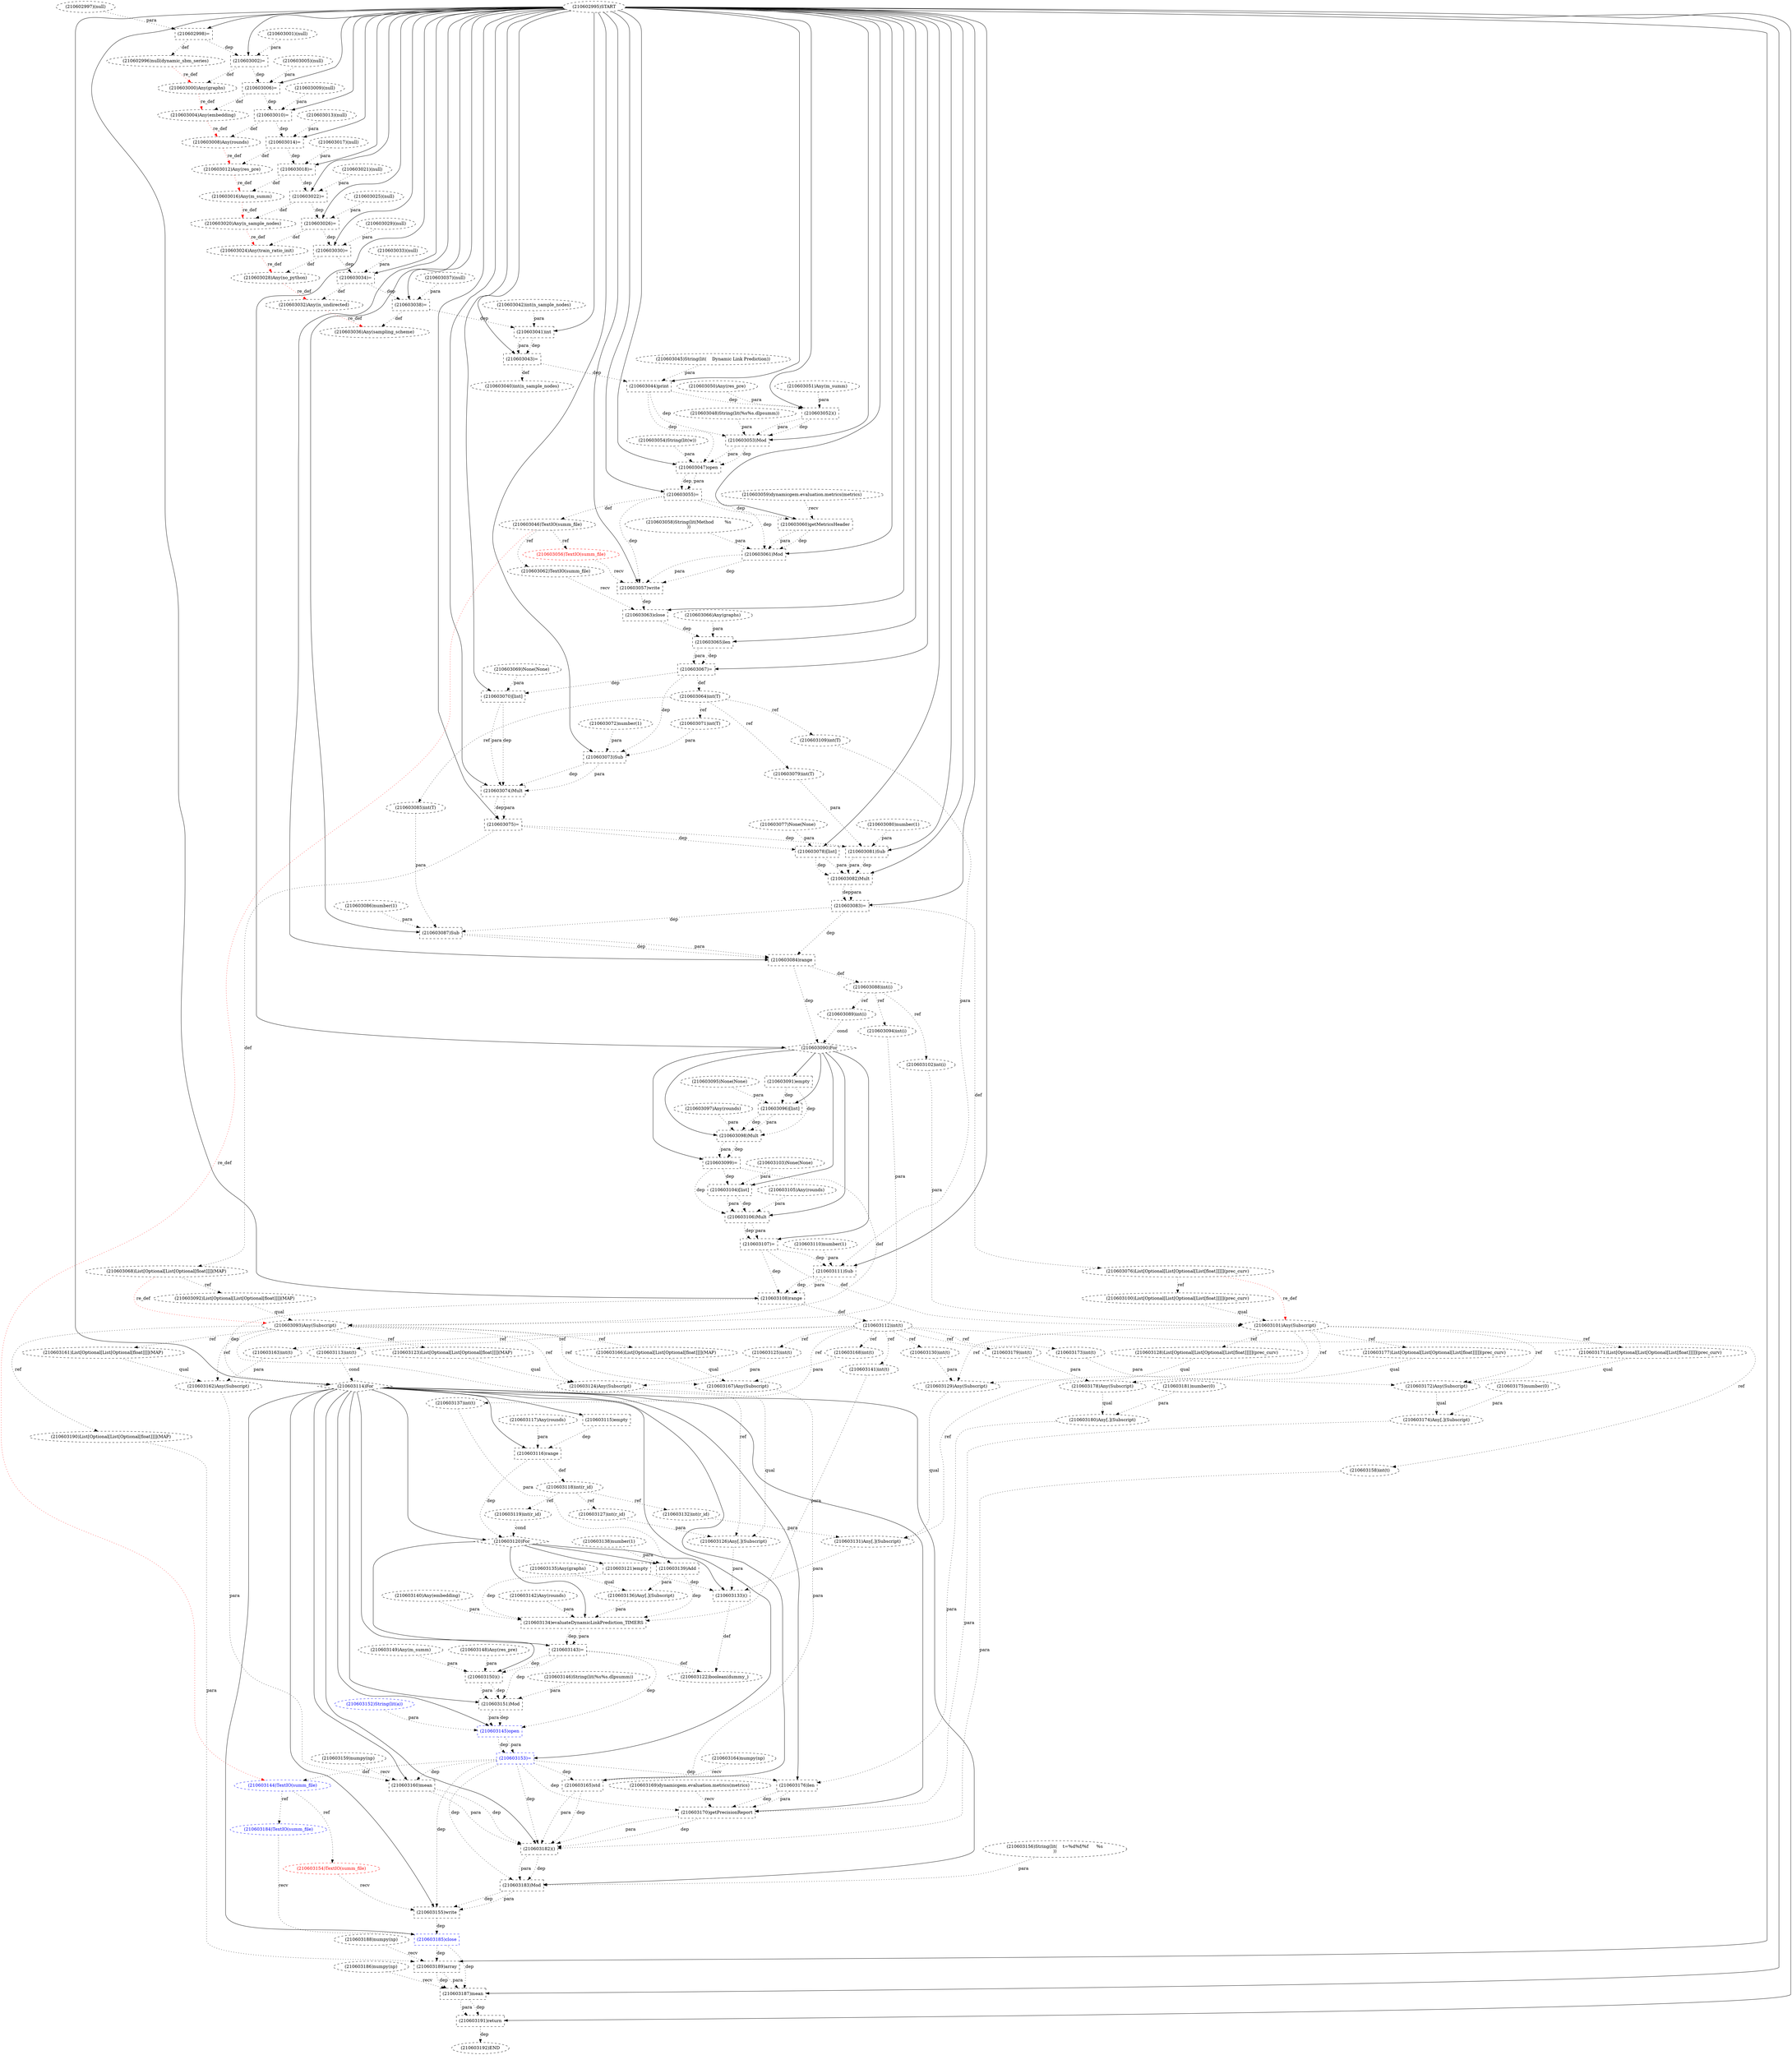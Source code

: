 digraph G {
1 [label="(210603042)int(n_sample_nodes)" shape=ellipse style=dashed]
2 [label="(210603102)int(i)" shape=ellipse style=dashed]
3 [label="(210603081)Sub" shape=box style=dashed]
4 [label="(210603103)None(None)" shape=ellipse style=dashed]
5 [label="(210603135)Any(graphs)" shape=ellipse style=dashed]
6 [label="(210603037)(null)" shape=ellipse style=dashed]
7 [label="(210603097)Any(rounds)" shape=ellipse style=dashed]
8 [label="(210603188)numpy(np)" shape=ellipse style=dashed]
9 [label="(210603141)int(t)" shape=ellipse style=dashed]
10 [label="(210603106)Mult" shape=box style=dashed]
11 [label="(210603129)Any(Subscript)" shape=ellipse style=dashed]
12 [label="(210603144)TextIO(summ_file)" shape=ellipse style=dashed color=blue fontcolor=blue]
13 [label="(210603028)Any(no_python)" shape=ellipse style=dashed]
14 [label="(210603096)[list]" shape=box style=dashed]
15 [label="(210603153)=" shape=box style=dashed color=blue fontcolor=blue]
16 [label="(210603162)Any(Subscript)" shape=ellipse style=dashed]
17 [label="(210603152)String(lit(a))" shape=ellipse style=dashed color=blue fontcolor=blue]
18 [label="(210603038)=" shape=box style=dashed]
19 [label="(210603107)=" shape=box style=dashed]
20 [label="(210603184)TextIO(summ_file)" shape=ellipse style=dashed color=blue fontcolor=blue]
21 [label="(210602998)=" shape=box style=dashed]
22 [label="(210603067)=" shape=box style=dashed]
23 [label="(210603072)number(1)" shape=ellipse style=dashed]
24 [label="(210603089)int(i)" shape=ellipse style=dashed]
25 [label="(210603119)int(r_id)" shape=ellipse style=dashed]
26 [label="(210603169)dynamicgem.evaluation.metrics(metrics)" shape=ellipse style=dashed]
27 [label="(210603001)(null)" shape=ellipse style=dashed]
28 [label="(210603109)int(T)" shape=ellipse style=dashed]
29 [label="(210603125)int(t)" shape=ellipse style=dashed]
30 [label="(210603045)String(lit(	Dynamic Link Prediction))" shape=ellipse style=dashed]
31 [label="(210603138)number(1)" shape=ellipse style=dashed]
32 [label="(210603171)List[Optional[List[Optional[List[float]]]]](prec_curv)" shape=ellipse style=dashed]
33 [label="(210603181)number(0)" shape=ellipse style=dashed]
34 [label="(210603054)String(lit(w))" shape=ellipse style=dashed color=black fontcolor=black]
35 [label="(210603032)Any(is_undirected)" shape=ellipse style=dashed]
36 [label="(210603022)=" shape=box style=dashed]
37 [label="(210603025)(null)" shape=ellipse style=dashed]
38 [label="(210603084)range" shape=box style=dashed]
39 [label="(210603123)List[Optional[List[Optional[float]]]](MAP)" shape=ellipse style=dashed]
40 [label="(210603090)For" shape=diamond style=dashed]
41 [label="(210603156)String(lit(	t=%d%f/%f	%s
))" shape=ellipse style=dashed]
42 [label="(210603040)int(n_sample_nodes)" shape=ellipse style=dashed]
43 [label="(210603092)List[Optional[List[Optional[float]]]](MAP)" shape=ellipse style=dashed]
44 [label="(210603140)Any(embedding)" shape=ellipse style=dashed]
45 [label="(210603160)mean" shape=box style=dashed]
46 [label="(210603187)mean" shape=box style=dashed]
47 [label="(210603036)Any(sampling_scheme)" shape=ellipse style=dashed]
48 [label="(210603082)Mult" shape=box style=dashed]
49 [label="(210603159)numpy(np)" shape=ellipse style=dashed]
50 [label="(210603018)=" shape=box style=dashed]
51 [label="(210603165)std" shape=box style=dashed]
52 [label="(210603192)END" style=dashed]
53 [label="(210603088)int(i)" shape=ellipse style=dashed]
54 [label="(210603146)String(lit(%s%s.dlpsumm))" shape=ellipse style=dashed]
55 [label="(210603098)Mult" shape=box style=dashed]
56 [label="(210603029)(null)" shape=ellipse style=dashed]
57 [label="(210603078)[list]" shape=box style=dashed]
58 [label="(210603101)Any(Subscript)" shape=ellipse style=dashed]
59 [label="(210603056)TextIO(summ_file)" shape=ellipse style=dashed color=red fontcolor=red]
60 [label="(210603180)Any[.](Subscript)" shape=ellipse style=dashed]
61 [label="(210603145)open" shape=box style=dashed color=blue fontcolor=blue]
62 [label="(210603139)Add" shape=box style=dashed]
63 [label="(210603137)int(t)" shape=ellipse style=dashed]
64 [label="(210602995)START" style=dashed]
65 [label="(210603012)Any(res_pre)" shape=ellipse style=dashed]
66 [label="(210603046)TextIO(summ_file)" shape=ellipse style=dashed color=black fontcolor=black]
67 [label="(210603104)[list]" shape=box style=dashed]
68 [label="(210603075)=" shape=box style=dashed]
69 [label="(210603191)return" shape=box style=dashed]
70 [label="(210603055)=" shape=box style=dashed color=black fontcolor=black]
71 [label="(210603099)=" shape=box style=dashed]
72 [label="(210603179)int(t)" shape=ellipse style=dashed]
73 [label="(210603076)List[Optional[List[Optional[List[float]]]]](prec_curv)" shape=ellipse style=dashed]
74 [label="(210603161)List[Optional[List[Optional[float]]]](MAP)" shape=ellipse style=dashed]
75 [label="(210603116)range" shape=box style=dashed]
76 [label="(210603021)(null)" shape=ellipse style=dashed]
77 [label="(210603173)int(t)" shape=ellipse style=dashed]
78 [label="(210603183)Mod" shape=box style=dashed]
79 [label="(210603016)Any(m_summ)" shape=ellipse style=dashed]
80 [label="(210603105)Any(rounds)" shape=ellipse style=dashed]
81 [label="(210603063)close" shape=box style=dashed color=black fontcolor=black]
82 [label="(210603113)int(t)" shape=ellipse style=dashed]
83 [label="(210603128)List[Optional[List[Optional[List[float]]]]](prec_curv)" shape=ellipse style=dashed]
84 [label="(210603167)Any(Subscript)" shape=ellipse style=dashed]
85 [label="(210603073)Sub" shape=box style=dashed]
86 [label="(210603071)int(T)" shape=ellipse style=dashed]
87 [label="(210603163)int(t)" shape=ellipse style=dashed]
88 [label="(210603010)=" shape=box style=dashed]
89 [label="(210603017)(null)" shape=ellipse style=dashed]
90 [label="(210603154)TextIO(summ_file)" shape=ellipse style=dashed color=red fontcolor=red]
91 [label="(210603094)int(i)" shape=ellipse style=dashed]
92 [label="(210603182)()" shape=box style=dashed]
93 [label="(210603114)For" shape=diamond style=dashed]
94 [label="(210603118)int(r_id)" shape=ellipse style=dashed]
95 [label="(210603033)(null)" shape=ellipse style=dashed]
96 [label="(210603117)Any(rounds)" shape=ellipse style=dashed]
97 [label="(210603087)Sub" shape=box style=dashed]
98 [label="(210603124)Any(Subscript)" shape=ellipse style=dashed]
99 [label="(210603057)write" shape=box style=dashed]
100 [label="(210603000)Any(graphs)" shape=ellipse style=dashed]
101 [label="(210603083)=" shape=box style=dashed]
102 [label="(210603108)range" shape=box style=dashed]
103 [label="(210603142)Any(rounds)" shape=ellipse style=dashed]
104 [label="(210603149)Any(m_summ)" shape=ellipse style=dashed]
105 [label="(210603026)=" shape=box style=dashed]
106 [label="(210603030)=" shape=box style=dashed]
107 [label="(210603060)getMetricsHeader" shape=box style=dashed]
108 [label="(210603134)evaluateDynamicLinkPrediction_TIMERS" shape=box style=dashed]
109 [label="(210603059)dynamicgem.evaluation.metrics(metrics)" shape=ellipse style=dashed]
110 [label="(210603002)=" shape=box style=dashed]
111 [label="(210603068)List[Optional[List[Optional[float]]]](MAP)" shape=ellipse style=dashed]
112 [label="(210603065)len" shape=box style=dashed]
113 [label="(210603052)()" shape=box style=dashed]
114 [label="(210603168)int(t)" shape=ellipse style=dashed]
115 [label="(210603064)int(T)" shape=ellipse style=dashed]
116 [label="(210603151)Mod" shape=box style=dashed]
117 [label="(210603091)empty" shape=box style=dashed]
118 [label="(210603150)()" shape=box style=dashed]
119 [label="(210603093)Any(Subscript)" shape=ellipse style=dashed]
120 [label="(210603048)String(lit(%s%s.dlpsumm))" shape=ellipse style=dashed]
121 [label="(210603111)Sub" shape=box style=dashed]
122 [label="(210603121)empty" shape=box style=dashed]
123 [label="(210603009)(null)" shape=ellipse style=dashed]
124 [label="(210603069)None(None)" shape=ellipse style=dashed]
125 [label="(210603120)For" shape=diamond style=dashed]
126 [label="(210603158)int(t)" shape=ellipse style=dashed]
127 [label="(210603061)Mod" shape=box style=dashed]
128 [label="(210603080)number(1)" shape=ellipse style=dashed]
129 [label="(210603062)TextIO(summ_file)" shape=ellipse style=dashed color=black fontcolor=black]
130 [label="(210603186)numpy(np)" shape=ellipse style=dashed]
131 [label="(210602997)(null)" shape=ellipse style=dashed]
132 [label="(210603066)Any(graphs)" shape=ellipse style=dashed]
133 [label="(210603126)Any[.](Subscript)" shape=ellipse style=dashed]
134 [label="(210603175)number(0)" shape=ellipse style=dashed]
135 [label="(210603130)int(t)" shape=ellipse style=dashed]
136 [label="(210603164)numpy(np)" shape=ellipse style=dashed]
137 [label="(210603013)(null)" shape=ellipse style=dashed]
138 [label="(210603020)Any(n_sample_nodes)" shape=ellipse style=dashed]
139 [label="(210603041)int" shape=box style=dashed]
140 [label="(210603053)Mod" shape=box style=dashed]
141 [label="(210603070)[list]" shape=box style=dashed]
142 [label="(210603136)Any[.](Subscript)" shape=ellipse style=dashed]
143 [label="(210603074)Mult" shape=box style=dashed]
144 [label="(210603024)Any(train_ratio_init)" shape=ellipse style=dashed]
145 [label="(210603189)array" shape=box style=dashed]
146 [label="(210603044)print" shape=box style=dashed]
147 [label="(210603004)Any(embedding)" shape=ellipse style=dashed]
148 [label="(210603043)=" shape=box style=dashed]
149 [label="(210603127)int(r_id)" shape=ellipse style=dashed]
150 [label="(210603172)Any(Subscript)" shape=ellipse style=dashed]
151 [label="(210603086)number(1)" shape=ellipse style=dashed]
152 [label="(210603148)Any(res_pre)" shape=ellipse style=dashed]
153 [label="(210603051)Any(m_summ)" shape=ellipse style=dashed]
154 [label="(210603122)boolean(dummy_)" shape=ellipse style=dashed]
155 [label="(210603174)Any[.](Subscript)" shape=ellipse style=dashed]
156 [label="(210603112)int(t)" shape=ellipse style=dashed]
157 [label="(210603170)getPrecisionReport" shape=box style=dashed]
158 [label="(210603050)Any(res_pre)" shape=ellipse style=dashed]
159 [label="(210603115)empty" shape=box style=dashed]
160 [label="(210603100)List[Optional[List[Optional[List[float]]]]](prec_curv)" shape=ellipse style=dashed]
161 [label="(210603176)len" shape=box style=dashed]
162 [label="(210603166)List[Optional[List[Optional[float]]]](MAP)" shape=ellipse style=dashed]
163 [label="(210602996)null(dynamic_sbm_series)" shape=ellipse style=dashed]
164 [label="(210603006)=" shape=box style=dashed]
165 [label="(210603155)write" shape=box style=dashed]
166 [label="(210603190)List[Optional[List[Optional[float]]]](MAP)" shape=ellipse style=dashed]
167 [label="(210603008)Any(rounds)" shape=ellipse style=dashed]
168 [label="(210603047)open" shape=box style=dashed color=black fontcolor=black]
169 [label="(210603143)=" shape=box style=dashed]
170 [label="(210603058)String(lit(Method	%s
))" shape=ellipse style=dashed]
171 [label="(210603079)int(T)" shape=ellipse style=dashed]
172 [label="(210603177)List[Optional[List[Optional[List[float]]]]](prec_curv)" shape=ellipse style=dashed]
173 [label="(210603085)int(T)" shape=ellipse style=dashed]
174 [label="(210603095)None(None)" shape=ellipse style=dashed]
175 [label="(210603034)=" shape=box style=dashed]
176 [label="(210603133)()" shape=box style=dashed]
177 [label="(210603132)int(r_id)" shape=ellipse style=dashed]
178 [label="(210603005)(null)" shape=ellipse style=dashed]
179 [label="(210603077)None(None)" shape=ellipse style=dashed]
180 [label="(210603178)Any(Subscript)" shape=ellipse style=dashed]
181 [label="(210603185)close" shape=box style=dashed color=blue fontcolor=blue]
182 [label="(210603014)=" shape=box style=dashed]
183 [label="(210603131)Any[.](Subscript)" shape=ellipse style=dashed]
184 [label="(210603110)number(1)" shape=ellipse style=dashed]
53 -> 2 [label="ref" style=dotted];
64 -> 3 [label="" style=solid];
171 -> 3 [label="para" style=dotted];
128 -> 3 [label="para" style=dotted];
68 -> 3 [label="dep" style=dotted];
156 -> 9 [label="ref" style=dotted];
40 -> 10 [label="" style=solid];
67 -> 10 [label="dep" style=dotted];
67 -> 10 [label="para" style=dotted];
80 -> 10 [label="para" style=dotted];
71 -> 10 [label="dep" style=dotted];
83 -> 11 [label="qual" style=dotted];
135 -> 11 [label="para" style=dotted];
58 -> 11 [label="ref" style=dotted];
15 -> 12 [label="def" style=dotted];
66 -> 12 [label="re_def" style=dotted color=red];
106 -> 13 [label="def" style=dotted];
144 -> 13 [label="re_def" style=dotted color=red];
40 -> 14 [label="" style=solid];
174 -> 14 [label="para" style=dotted];
117 -> 14 [label="dep" style=dotted];
93 -> 15 [label="" style=solid];
61 -> 15 [label="dep" style=dotted];
61 -> 15 [label="para" style=dotted];
74 -> 16 [label="qual" style=dotted];
87 -> 16 [label="para" style=dotted];
119 -> 16 [label="ref" style=dotted];
64 -> 18 [label="" style=solid];
6 -> 18 [label="para" style=dotted];
175 -> 18 [label="dep" style=dotted];
40 -> 19 [label="" style=solid];
10 -> 19 [label="dep" style=dotted];
10 -> 19 [label="para" style=dotted];
12 -> 20 [label="ref" style=dotted];
64 -> 21 [label="" style=solid];
131 -> 21 [label="para" style=dotted];
64 -> 22 [label="" style=solid];
112 -> 22 [label="dep" style=dotted];
112 -> 22 [label="para" style=dotted];
53 -> 24 [label="ref" style=dotted];
94 -> 25 [label="ref" style=dotted];
115 -> 28 [label="ref" style=dotted];
156 -> 29 [label="ref" style=dotted];
58 -> 32 [label="ref" style=dotted];
175 -> 35 [label="def" style=dotted];
13 -> 35 [label="re_def" style=dotted color=red];
64 -> 36 [label="" style=solid];
76 -> 36 [label="para" style=dotted];
50 -> 36 [label="dep" style=dotted];
64 -> 38 [label="" style=solid];
97 -> 38 [label="dep" style=dotted];
97 -> 38 [label="para" style=dotted];
101 -> 38 [label="dep" style=dotted];
119 -> 39 [label="ref" style=dotted];
64 -> 40 [label="" style=solid];
38 -> 40 [label="dep" style=dotted];
24 -> 40 [label="cond" style=dotted];
148 -> 42 [label="def" style=dotted];
111 -> 43 [label="ref" style=dotted];
93 -> 45 [label="" style=solid];
49 -> 45 [label="recv" style=dotted];
16 -> 45 [label="para" style=dotted];
15 -> 45 [label="dep" style=dotted];
64 -> 46 [label="" style=solid];
130 -> 46 [label="recv" style=dotted];
145 -> 46 [label="dep" style=dotted];
145 -> 46 [label="para" style=dotted];
181 -> 46 [label="dep" style=dotted];
18 -> 47 [label="def" style=dotted];
35 -> 47 [label="re_def" style=dotted color=red];
64 -> 48 [label="" style=solid];
57 -> 48 [label="dep" style=dotted];
57 -> 48 [label="para" style=dotted];
3 -> 48 [label="dep" style=dotted];
3 -> 48 [label="para" style=dotted];
64 -> 50 [label="" style=solid];
89 -> 50 [label="para" style=dotted];
182 -> 50 [label="dep" style=dotted];
93 -> 51 [label="" style=solid];
136 -> 51 [label="recv" style=dotted];
84 -> 51 [label="para" style=dotted];
15 -> 51 [label="dep" style=dotted];
69 -> 52 [label="dep" style=dotted];
38 -> 53 [label="def" style=dotted];
40 -> 55 [label="" style=solid];
14 -> 55 [label="dep" style=dotted];
14 -> 55 [label="para" style=dotted];
7 -> 55 [label="para" style=dotted];
117 -> 55 [label="dep" style=dotted];
64 -> 57 [label="" style=solid];
179 -> 57 [label="para" style=dotted];
68 -> 57 [label="dep" style=dotted];
160 -> 58 [label="qual" style=dotted];
2 -> 58 [label="para" style=dotted];
19 -> 58 [label="def" style=dotted];
73 -> 58 [label="re_def" style=dotted color=red];
66 -> 59 [label="ref" style=dotted];
180 -> 60 [label="qual" style=dotted];
33 -> 60 [label="para" style=dotted];
93 -> 61 [label="" style=solid];
116 -> 61 [label="dep" style=dotted];
116 -> 61 [label="para" style=dotted];
17 -> 61 [label="para" style=dotted];
169 -> 61 [label="dep" style=dotted];
125 -> 62 [label="" style=solid];
63 -> 62 [label="para" style=dotted];
31 -> 62 [label="para" style=dotted];
156 -> 63 [label="ref" style=dotted];
182 -> 65 [label="def" style=dotted];
167 -> 65 [label="re_def" style=dotted color=red];
70 -> 66 [label="def" style=dotted];
40 -> 67 [label="" style=solid];
4 -> 67 [label="para" style=dotted];
71 -> 67 [label="dep" style=dotted];
64 -> 68 [label="" style=solid];
143 -> 68 [label="dep" style=dotted];
143 -> 68 [label="para" style=dotted];
64 -> 69 [label="" style=solid];
46 -> 69 [label="dep" style=dotted];
46 -> 69 [label="para" style=dotted];
64 -> 70 [label="" style=solid];
168 -> 70 [label="dep" style=dotted];
168 -> 70 [label="para" style=dotted];
40 -> 71 [label="" style=solid];
55 -> 71 [label="dep" style=dotted];
55 -> 71 [label="para" style=dotted];
156 -> 72 [label="ref" style=dotted];
101 -> 73 [label="def" style=dotted];
119 -> 74 [label="ref" style=dotted];
93 -> 75 [label="" style=solid];
96 -> 75 [label="para" style=dotted];
159 -> 75 [label="dep" style=dotted];
156 -> 77 [label="ref" style=dotted];
93 -> 78 [label="" style=solid];
41 -> 78 [label="para" style=dotted];
92 -> 78 [label="dep" style=dotted];
92 -> 78 [label="para" style=dotted];
15 -> 78 [label="dep" style=dotted];
50 -> 79 [label="def" style=dotted];
65 -> 79 [label="re_def" style=dotted color=red];
64 -> 81 [label="" style=solid];
129 -> 81 [label="recv" style=dotted];
99 -> 81 [label="dep" style=dotted];
156 -> 82 [label="ref" style=dotted];
58 -> 83 [label="ref" style=dotted];
162 -> 84 [label="qual" style=dotted];
114 -> 84 [label="para" style=dotted];
119 -> 84 [label="ref" style=dotted];
64 -> 85 [label="" style=solid];
86 -> 85 [label="para" style=dotted];
23 -> 85 [label="para" style=dotted];
22 -> 85 [label="dep" style=dotted];
115 -> 86 [label="ref" style=dotted];
156 -> 87 [label="ref" style=dotted];
64 -> 88 [label="" style=solid];
123 -> 88 [label="para" style=dotted];
164 -> 88 [label="dep" style=dotted];
12 -> 90 [label="ref" style=dotted];
53 -> 91 [label="ref" style=dotted];
93 -> 92 [label="" style=solid];
126 -> 92 [label="para" style=dotted];
45 -> 92 [label="dep" style=dotted];
45 -> 92 [label="para" style=dotted];
51 -> 92 [label="dep" style=dotted];
51 -> 92 [label="para" style=dotted];
157 -> 92 [label="dep" style=dotted];
157 -> 92 [label="para" style=dotted];
15 -> 92 [label="dep" style=dotted];
64 -> 93 [label="" style=solid];
102 -> 93 [label="dep" style=dotted];
82 -> 93 [label="cond" style=dotted];
75 -> 94 [label="def" style=dotted];
64 -> 97 [label="" style=solid];
173 -> 97 [label="para" style=dotted];
151 -> 97 [label="para" style=dotted];
101 -> 97 [label="dep" style=dotted];
39 -> 98 [label="qual" style=dotted];
29 -> 98 [label="para" style=dotted];
119 -> 98 [label="ref" style=dotted];
64 -> 99 [label="" style=solid];
59 -> 99 [label="recv" style=dotted];
127 -> 99 [label="dep" style=dotted];
127 -> 99 [label="para" style=dotted];
70 -> 99 [label="dep" style=dotted];
110 -> 100 [label="def" style=dotted];
163 -> 100 [label="re_def" style=dotted color=red];
64 -> 101 [label="" style=solid];
48 -> 101 [label="dep" style=dotted];
48 -> 101 [label="para" style=dotted];
64 -> 102 [label="" style=solid];
121 -> 102 [label="dep" style=dotted];
121 -> 102 [label="para" style=dotted];
19 -> 102 [label="dep" style=dotted];
64 -> 105 [label="" style=solid];
37 -> 105 [label="para" style=dotted];
36 -> 105 [label="dep" style=dotted];
64 -> 106 [label="" style=solid];
56 -> 106 [label="para" style=dotted];
105 -> 106 [label="dep" style=dotted];
64 -> 107 [label="" style=solid];
109 -> 107 [label="recv" style=dotted];
70 -> 107 [label="dep" style=dotted];
125 -> 108 [label="" style=solid];
62 -> 108 [label="dep" style=dotted];
142 -> 108 [label="para" style=dotted];
44 -> 108 [label="para" style=dotted];
9 -> 108 [label="para" style=dotted];
103 -> 108 [label="para" style=dotted];
122 -> 108 [label="dep" style=dotted];
64 -> 110 [label="" style=solid];
27 -> 110 [label="para" style=dotted];
21 -> 110 [label="dep" style=dotted];
68 -> 111 [label="def" style=dotted];
64 -> 112 [label="" style=solid];
132 -> 112 [label="para" style=dotted];
81 -> 112 [label="dep" style=dotted];
64 -> 113 [label="" style=solid];
158 -> 113 [label="para" style=dotted];
153 -> 113 [label="para" style=dotted];
146 -> 113 [label="dep" style=dotted];
156 -> 114 [label="ref" style=dotted];
22 -> 115 [label="def" style=dotted];
93 -> 116 [label="" style=solid];
54 -> 116 [label="para" style=dotted];
118 -> 116 [label="dep" style=dotted];
118 -> 116 [label="para" style=dotted];
169 -> 116 [label="dep" style=dotted];
40 -> 117 [label="" style=solid];
93 -> 118 [label="" style=solid];
152 -> 118 [label="para" style=dotted];
104 -> 118 [label="para" style=dotted];
169 -> 118 [label="dep" style=dotted];
43 -> 119 [label="qual" style=dotted];
91 -> 119 [label="para" style=dotted];
71 -> 119 [label="def" style=dotted];
111 -> 119 [label="re_def" style=dotted color=red];
64 -> 121 [label="" style=solid];
28 -> 121 [label="para" style=dotted];
184 -> 121 [label="para" style=dotted];
19 -> 121 [label="dep" style=dotted];
125 -> 122 [label="" style=solid];
93 -> 125 [label="" style=solid];
75 -> 125 [label="dep" style=dotted];
25 -> 125 [label="cond" style=dotted];
156 -> 126 [label="ref" style=dotted];
64 -> 127 [label="" style=solid];
170 -> 127 [label="para" style=dotted];
107 -> 127 [label="dep" style=dotted];
107 -> 127 [label="para" style=dotted];
70 -> 127 [label="dep" style=dotted];
66 -> 129 [label="ref" style=dotted];
98 -> 133 [label="qual" style=dotted];
149 -> 133 [label="para" style=dotted];
119 -> 133 [label="ref" style=dotted];
156 -> 135 [label="ref" style=dotted];
36 -> 138 [label="def" style=dotted];
79 -> 138 [label="re_def" style=dotted color=red];
64 -> 139 [label="" style=solid];
1 -> 139 [label="para" style=dotted];
18 -> 139 [label="dep" style=dotted];
64 -> 140 [label="" style=solid];
120 -> 140 [label="para" style=dotted];
113 -> 140 [label="dep" style=dotted];
113 -> 140 [label="para" style=dotted];
146 -> 140 [label="dep" style=dotted];
64 -> 141 [label="" style=solid];
124 -> 141 [label="para" style=dotted];
22 -> 141 [label="dep" style=dotted];
5 -> 142 [label="qual" style=dotted];
62 -> 142 [label="para" style=dotted];
64 -> 143 [label="" style=solid];
141 -> 143 [label="dep" style=dotted];
141 -> 143 [label="para" style=dotted];
85 -> 143 [label="dep" style=dotted];
85 -> 143 [label="para" style=dotted];
105 -> 144 [label="def" style=dotted];
138 -> 144 [label="re_def" style=dotted color=red];
64 -> 145 [label="" style=solid];
8 -> 145 [label="recv" style=dotted];
166 -> 145 [label="para" style=dotted];
181 -> 145 [label="dep" style=dotted];
64 -> 146 [label="" style=solid];
30 -> 146 [label="para" style=dotted];
148 -> 146 [label="dep" style=dotted];
164 -> 147 [label="def" style=dotted];
100 -> 147 [label="re_def" style=dotted color=red];
64 -> 148 [label="" style=solid];
139 -> 148 [label="dep" style=dotted];
139 -> 148 [label="para" style=dotted];
94 -> 149 [label="ref" style=dotted];
32 -> 150 [label="qual" style=dotted];
77 -> 150 [label="para" style=dotted];
58 -> 150 [label="ref" style=dotted];
176 -> 154 [label="def" style=dotted];
169 -> 154 [label="def" style=dotted];
150 -> 155 [label="qual" style=dotted];
134 -> 155 [label="para" style=dotted];
102 -> 156 [label="def" style=dotted];
93 -> 157 [label="" style=solid];
26 -> 157 [label="recv" style=dotted];
155 -> 157 [label="para" style=dotted];
161 -> 157 [label="dep" style=dotted];
161 -> 157 [label="para" style=dotted];
15 -> 157 [label="dep" style=dotted];
93 -> 159 [label="" style=solid];
73 -> 160 [label="ref" style=dotted];
93 -> 161 [label="" style=solid];
60 -> 161 [label="para" style=dotted];
15 -> 161 [label="dep" style=dotted];
119 -> 162 [label="ref" style=dotted];
21 -> 163 [label="def" style=dotted];
64 -> 164 [label="" style=solid];
178 -> 164 [label="para" style=dotted];
110 -> 164 [label="dep" style=dotted];
93 -> 165 [label="" style=solid];
90 -> 165 [label="recv" style=dotted];
78 -> 165 [label="dep" style=dotted];
78 -> 165 [label="para" style=dotted];
15 -> 165 [label="dep" style=dotted];
119 -> 166 [label="ref" style=dotted];
88 -> 167 [label="def" style=dotted];
147 -> 167 [label="re_def" style=dotted color=red];
64 -> 168 [label="" style=solid];
140 -> 168 [label="dep" style=dotted];
140 -> 168 [label="para" style=dotted];
34 -> 168 [label="para" style=dotted];
146 -> 168 [label="dep" style=dotted];
125 -> 169 [label="" style=solid];
108 -> 169 [label="dep" style=dotted];
108 -> 169 [label="para" style=dotted];
115 -> 171 [label="ref" style=dotted];
58 -> 172 [label="ref" style=dotted];
115 -> 173 [label="ref" style=dotted];
64 -> 175 [label="" style=solid];
95 -> 175 [label="para" style=dotted];
106 -> 175 [label="dep" style=dotted];
125 -> 176 [label="" style=solid];
133 -> 176 [label="para" style=dotted];
183 -> 176 [label="para" style=dotted];
122 -> 176 [label="dep" style=dotted];
94 -> 177 [label="ref" style=dotted];
172 -> 180 [label="qual" style=dotted];
72 -> 180 [label="para" style=dotted];
58 -> 180 [label="ref" style=dotted];
93 -> 181 [label="" style=solid];
20 -> 181 [label="recv" style=dotted];
165 -> 181 [label="dep" style=dotted];
64 -> 182 [label="" style=solid];
137 -> 182 [label="para" style=dotted];
88 -> 182 [label="dep" style=dotted];
11 -> 183 [label="qual" style=dotted];
177 -> 183 [label="para" style=dotted];
58 -> 183 [label="ref" style=dotted];
}